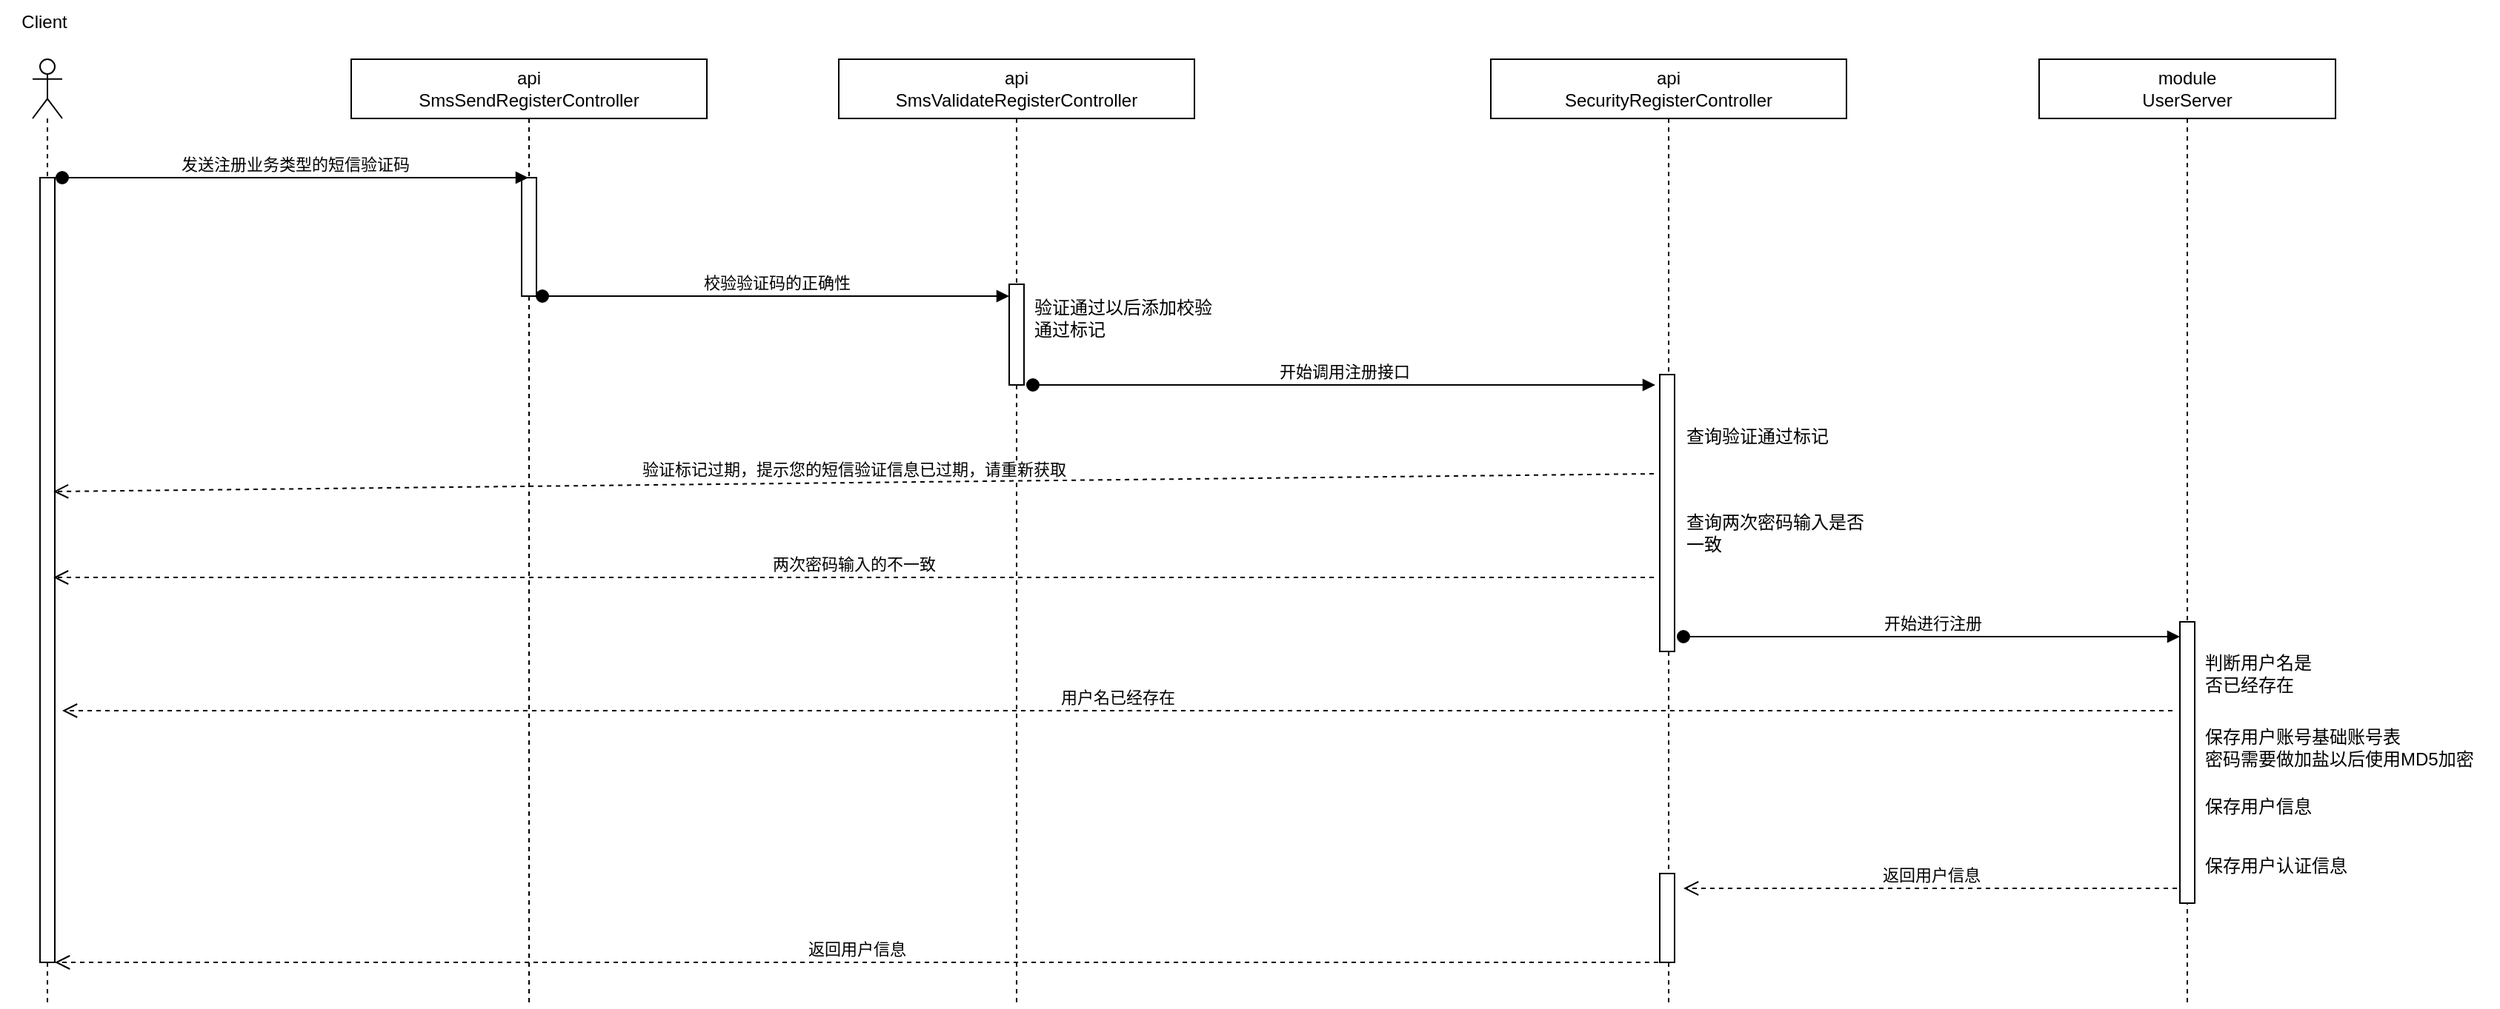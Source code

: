 <mxfile version="22.1.5" type="github">
  <diagram name="第 1 页" id="KvT4yUcUBOmQiTpN18fJ">
    <mxGraphModel dx="1050" dy="549" grid="1" gridSize="10" guides="1" tooltips="1" connect="1" arrows="1" fold="1" page="1" pageScale="1" pageWidth="827" pageHeight="1169" math="0" shadow="0">
      <root>
        <mxCell id="0" />
        <mxCell id="1" parent="0" />
        <mxCell id="0FIhDaAq91Jc5L0wHxtP-1" value="api&lt;br&gt;SmsSendRegisterController" style="shape=umlLifeline;perimeter=lifelinePerimeter;whiteSpace=wrap;html=1;container=1;dropTarget=0;collapsible=0;recursiveResize=0;outlineConnect=0;portConstraint=eastwest;newEdgeStyle={&quot;curved&quot;:0,&quot;rounded&quot;:0};" vertex="1" parent="1">
          <mxGeometry x="591" y="40" width="240" height="640" as="geometry" />
        </mxCell>
        <mxCell id="0FIhDaAq91Jc5L0wHxtP-30" value="" style="html=1;points=[[0,0,0,0,5],[0,1,0,0,-5],[1,0,0,0,5],[1,1,0,0,-5]];perimeter=orthogonalPerimeter;outlineConnect=0;targetShapes=umlLifeline;portConstraint=eastwest;newEdgeStyle={&quot;curved&quot;:0,&quot;rounded&quot;:0};" vertex="1" parent="0FIhDaAq91Jc5L0wHxtP-1">
          <mxGeometry x="115" y="80" width="10" height="80" as="geometry" />
        </mxCell>
        <mxCell id="0FIhDaAq91Jc5L0wHxtP-9" value="" style="shape=umlLifeline;perimeter=lifelinePerimeter;whiteSpace=wrap;html=1;container=1;dropTarget=0;collapsible=0;recursiveResize=0;outlineConnect=0;portConstraint=eastwest;newEdgeStyle={&quot;curved&quot;:0,&quot;rounded&quot;:0};participant=umlActor;" vertex="1" parent="1">
          <mxGeometry x="376" y="40" width="20" height="640" as="geometry" />
        </mxCell>
        <mxCell id="0FIhDaAq91Jc5L0wHxtP-28" value="" style="html=1;points=[[0,0,0,0,5],[0,1,0,0,-5],[1,0,0,0,5],[1,1,0,0,-5]];perimeter=orthogonalPerimeter;outlineConnect=0;targetShapes=umlLifeline;portConstraint=eastwest;newEdgeStyle={&quot;curved&quot;:0,&quot;rounded&quot;:0};" vertex="1" parent="0FIhDaAq91Jc5L0wHxtP-9">
          <mxGeometry x="5" y="80" width="10" height="530" as="geometry" />
        </mxCell>
        <mxCell id="0FIhDaAq91Jc5L0wHxtP-11" value="module&lt;br&gt;UserServer" style="shape=umlLifeline;perimeter=lifelinePerimeter;whiteSpace=wrap;html=1;container=1;dropTarget=0;collapsible=0;recursiveResize=0;outlineConnect=0;portConstraint=eastwest;newEdgeStyle={&quot;curved&quot;:0,&quot;rounded&quot;:0};" vertex="1" parent="1">
          <mxGeometry x="1730" y="40" width="200" height="640" as="geometry" />
        </mxCell>
        <mxCell id="0FIhDaAq91Jc5L0wHxtP-42" value="" style="html=1;points=[[0,0,0,0,5],[0,1,0,0,-5],[1,0,0,0,5],[1,1,0,0,-5]];perimeter=orthogonalPerimeter;outlineConnect=0;targetShapes=umlLifeline;portConstraint=eastwest;newEdgeStyle={&quot;curved&quot;:0,&quot;rounded&quot;:0};" vertex="1" parent="0FIhDaAq91Jc5L0wHxtP-11">
          <mxGeometry x="95" y="380" width="10" height="190" as="geometry" />
        </mxCell>
        <mxCell id="0FIhDaAq91Jc5L0wHxtP-13" value="Client" style="text;html=1;strokeColor=none;fillColor=none;align=center;verticalAlign=middle;whiteSpace=wrap;rounded=0;" vertex="1" parent="1">
          <mxGeometry x="354" width="60" height="30" as="geometry" />
        </mxCell>
        <mxCell id="0FIhDaAq91Jc5L0wHxtP-26" value="api&lt;br&gt;SmsValidateRegisterController" style="shape=umlLifeline;perimeter=lifelinePerimeter;whiteSpace=wrap;html=1;container=1;dropTarget=0;collapsible=0;recursiveResize=0;outlineConnect=0;portConstraint=eastwest;newEdgeStyle={&quot;curved&quot;:0,&quot;rounded&quot;:0};" vertex="1" parent="1">
          <mxGeometry x="920" y="40" width="240" height="640" as="geometry" />
        </mxCell>
        <mxCell id="0FIhDaAq91Jc5L0wHxtP-31" value="" style="html=1;points=[[0,0,0,0,5],[0,1,0,0,-5],[1,0,0,0,5],[1,1,0,0,-5]];perimeter=orthogonalPerimeter;outlineConnect=0;targetShapes=umlLifeline;portConstraint=eastwest;newEdgeStyle={&quot;curved&quot;:0,&quot;rounded&quot;:0};" vertex="1" parent="0FIhDaAq91Jc5L0wHxtP-26">
          <mxGeometry x="115" y="152" width="10" height="68" as="geometry" />
        </mxCell>
        <mxCell id="0FIhDaAq91Jc5L0wHxtP-27" value="api&lt;br&gt;SecurityRegisterController" style="shape=umlLifeline;perimeter=lifelinePerimeter;whiteSpace=wrap;html=1;container=1;dropTarget=0;collapsible=0;recursiveResize=0;outlineConnect=0;portConstraint=eastwest;newEdgeStyle={&quot;curved&quot;:0,&quot;rounded&quot;:0};" vertex="1" parent="1">
          <mxGeometry x="1360" y="40" width="240" height="640" as="geometry" />
        </mxCell>
        <mxCell id="0FIhDaAq91Jc5L0wHxtP-36" value="" style="html=1;points=[[0,0,0,0,5],[0,1,0,0,-5],[1,0,0,0,5],[1,1,0,0,-5]];perimeter=orthogonalPerimeter;outlineConnect=0;targetShapes=umlLifeline;portConstraint=eastwest;newEdgeStyle={&quot;curved&quot;:0,&quot;rounded&quot;:0};" vertex="1" parent="0FIhDaAq91Jc5L0wHxtP-27">
          <mxGeometry x="114" y="213" width="10" height="187" as="geometry" />
        </mxCell>
        <mxCell id="0FIhDaAq91Jc5L0wHxtP-49" value="" style="html=1;points=[[0,0,0,0,5],[0,1,0,0,-5],[1,0,0,0,5],[1,1,0,0,-5]];perimeter=orthogonalPerimeter;outlineConnect=0;targetShapes=umlLifeline;portConstraint=eastwest;newEdgeStyle={&quot;curved&quot;:0,&quot;rounded&quot;:0};" vertex="1" parent="0FIhDaAq91Jc5L0wHxtP-27">
          <mxGeometry x="114" y="550" width="10" height="60" as="geometry" />
        </mxCell>
        <mxCell id="0FIhDaAq91Jc5L0wHxtP-29" value="发送注册业务类型的短信验证码" style="html=1;verticalAlign=bottom;startArrow=oval;startFill=1;endArrow=block;startSize=8;curved=0;rounded=0;" edge="1" parent="1" target="0FIhDaAq91Jc5L0wHxtP-1">
          <mxGeometry width="60" relative="1" as="geometry">
            <mxPoint x="396" y="120" as="sourcePoint" />
            <mxPoint x="456" y="120" as="targetPoint" />
          </mxGeometry>
        </mxCell>
        <mxCell id="0FIhDaAq91Jc5L0wHxtP-32" value="校验验证码的正确性" style="html=1;verticalAlign=bottom;startArrow=oval;startFill=1;endArrow=block;startSize=8;curved=0;rounded=0;" edge="1" parent="1">
          <mxGeometry width="60" relative="1" as="geometry">
            <mxPoint x="720" y="200" as="sourcePoint" />
            <mxPoint x="1035" y="200" as="targetPoint" />
          </mxGeometry>
        </mxCell>
        <mxCell id="0FIhDaAq91Jc5L0wHxtP-35" value="验证通过以后添加校验通过标记" style="text;html=1;strokeColor=none;fillColor=none;align=left;verticalAlign=middle;whiteSpace=wrap;rounded=0;" vertex="1" parent="1">
          <mxGeometry x="1050" y="200" width="130" height="30" as="geometry" />
        </mxCell>
        <mxCell id="0FIhDaAq91Jc5L0wHxtP-37" value="开始调用注册接口" style="html=1;verticalAlign=bottom;startArrow=oval;startFill=1;endArrow=block;startSize=8;curved=0;rounded=0;" edge="1" parent="1">
          <mxGeometry width="60" relative="1" as="geometry">
            <mxPoint x="1051" y="260" as="sourcePoint" />
            <mxPoint x="1471" y="260" as="targetPoint" />
          </mxGeometry>
        </mxCell>
        <mxCell id="0FIhDaAq91Jc5L0wHxtP-38" value="验证标记过期，提示您的短信验证信息已过期，请重新获取" style="html=1;verticalAlign=bottom;endArrow=open;dashed=1;endSize=8;curved=0;rounded=0;entryX=0.9;entryY=0.4;entryDx=0;entryDy=0;entryPerimeter=0;" edge="1" parent="1" target="0FIhDaAq91Jc5L0wHxtP-28">
          <mxGeometry relative="1" as="geometry">
            <mxPoint x="1470" y="320" as="sourcePoint" />
            <mxPoint x="520" y="320" as="targetPoint" />
            <mxPoint as="offset" />
          </mxGeometry>
        </mxCell>
        <mxCell id="0FIhDaAq91Jc5L0wHxtP-39" value="查询验证通过标记" style="text;html=1;strokeColor=none;fillColor=none;align=left;verticalAlign=middle;whiteSpace=wrap;rounded=0;" vertex="1" parent="1">
          <mxGeometry x="1490" y="280" width="130" height="30" as="geometry" />
        </mxCell>
        <mxCell id="0FIhDaAq91Jc5L0wHxtP-40" value="查询两次密码输入是否一致" style="text;html=1;strokeColor=none;fillColor=none;align=left;verticalAlign=middle;whiteSpace=wrap;rounded=0;" vertex="1" parent="1">
          <mxGeometry x="1490" y="345" width="130" height="30" as="geometry" />
        </mxCell>
        <mxCell id="0FIhDaAq91Jc5L0wHxtP-41" value="两次密码输入的不一致" style="html=1;verticalAlign=bottom;endArrow=open;dashed=1;endSize=8;curved=0;rounded=0;entryX=0.9;entryY=0.4;entryDx=0;entryDy=0;entryPerimeter=0;" edge="1" parent="1">
          <mxGeometry relative="1" as="geometry">
            <mxPoint x="1470" y="390" as="sourcePoint" />
            <mxPoint x="390" y="390" as="targetPoint" />
            <mxPoint as="offset" />
          </mxGeometry>
        </mxCell>
        <mxCell id="0FIhDaAq91Jc5L0wHxtP-43" value="开始进行注册" style="html=1;verticalAlign=bottom;startArrow=oval;startFill=1;endArrow=block;startSize=8;curved=0;rounded=0;" edge="1" parent="1" target="0FIhDaAq91Jc5L0wHxtP-42">
          <mxGeometry width="60" relative="1" as="geometry">
            <mxPoint x="1490" y="430" as="sourcePoint" />
            <mxPoint x="1820" y="430" as="targetPoint" />
          </mxGeometry>
        </mxCell>
        <mxCell id="0FIhDaAq91Jc5L0wHxtP-44" value="判断用户名是否已经存在" style="text;html=1;strokeColor=none;fillColor=none;align=left;verticalAlign=middle;whiteSpace=wrap;rounded=0;" vertex="1" parent="1">
          <mxGeometry x="1840" y="440" width="80" height="30" as="geometry" />
        </mxCell>
        <mxCell id="0FIhDaAq91Jc5L0wHxtP-45" value="用户名已经存在" style="html=1;verticalAlign=bottom;endArrow=open;dashed=1;endSize=8;curved=0;rounded=0;entryX=0.9;entryY=0.4;entryDx=0;entryDy=0;entryPerimeter=0;" edge="1" parent="1">
          <mxGeometry relative="1" as="geometry">
            <mxPoint x="1820" y="480" as="sourcePoint" />
            <mxPoint x="396" y="480" as="targetPoint" />
            <mxPoint as="offset" />
          </mxGeometry>
        </mxCell>
        <mxCell id="0FIhDaAq91Jc5L0wHxtP-46" value="保存用户账号基础账号表&lt;br&gt;密码需要做加盐以后使用MD5加密" style="text;html=1;strokeColor=none;fillColor=none;align=left;verticalAlign=middle;whiteSpace=wrap;rounded=0;" vertex="1" parent="1">
          <mxGeometry x="1840" y="490" width="200" height="30" as="geometry" />
        </mxCell>
        <mxCell id="0FIhDaAq91Jc5L0wHxtP-47" value="保存用户信息" style="text;html=1;strokeColor=none;fillColor=none;align=left;verticalAlign=middle;whiteSpace=wrap;rounded=0;" vertex="1" parent="1">
          <mxGeometry x="1840" y="530" width="200" height="30" as="geometry" />
        </mxCell>
        <mxCell id="0FIhDaAq91Jc5L0wHxtP-48" value="保存用户认证信息" style="text;html=1;strokeColor=none;fillColor=none;align=left;verticalAlign=middle;whiteSpace=wrap;rounded=0;" vertex="1" parent="1">
          <mxGeometry x="1840" y="569.5" width="200" height="30" as="geometry" />
        </mxCell>
        <mxCell id="0FIhDaAq91Jc5L0wHxtP-50" value="返回用户信息" style="html=1;verticalAlign=bottom;endArrow=open;dashed=1;endSize=8;curved=0;rounded=0;" edge="1" parent="1">
          <mxGeometry relative="1" as="geometry">
            <mxPoint x="1823" y="600" as="sourcePoint" />
            <mxPoint x="1490" y="600" as="targetPoint" />
            <mxPoint as="offset" />
          </mxGeometry>
        </mxCell>
        <mxCell id="0FIhDaAq91Jc5L0wHxtP-52" value="返回用户信息" style="html=1;verticalAlign=bottom;endArrow=open;dashed=1;endSize=8;curved=0;rounded=0;" edge="1" parent="1" target="0FIhDaAq91Jc5L0wHxtP-28">
          <mxGeometry relative="1" as="geometry">
            <mxPoint x="1473" y="650" as="sourcePoint" />
            <mxPoint x="400" y="650" as="targetPoint" />
            <mxPoint as="offset" />
          </mxGeometry>
        </mxCell>
      </root>
    </mxGraphModel>
  </diagram>
</mxfile>
